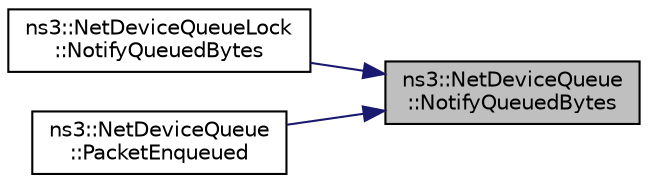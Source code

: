 digraph "ns3::NetDeviceQueue::NotifyQueuedBytes"
{
 // LATEX_PDF_SIZE
  edge [fontname="Helvetica",fontsize="10",labelfontname="Helvetica",labelfontsize="10"];
  node [fontname="Helvetica",fontsize="10",shape=record];
  rankdir="RL";
  Node1 [label="ns3::NetDeviceQueue\l::NotifyQueuedBytes",height=0.2,width=0.4,color="black", fillcolor="grey75", style="filled", fontcolor="black",tooltip="Called by the netdevice to report the number of bytes queued to the device queue."];
  Node1 -> Node2 [dir="back",color="midnightblue",fontsize="10",style="solid",fontname="Helvetica"];
  Node2 [label="ns3::NetDeviceQueueLock\l::NotifyQueuedBytes",height=0.2,width=0.4,color="black", fillcolor="white", style="filled",URL="$classns3_1_1_net_device_queue_lock.html#a268687184f06b684de39c2e4d5e88f9c",tooltip="Called by the netdevice to report the number of bytes queued to the device queue."];
  Node1 -> Node3 [dir="back",color="midnightblue",fontsize="10",style="solid",fontname="Helvetica"];
  Node3 [label="ns3::NetDeviceQueue\l::PacketEnqueued",height=0.2,width=0.4,color="black", fillcolor="white", style="filled",URL="$classns3_1_1_net_device_queue.html#afdbfe2afdd70ba174509f66eac5d6ab5",tooltip="Perform the actions required by flow control and dynamic queue limits when a packet is enqueued in th..."];
}
